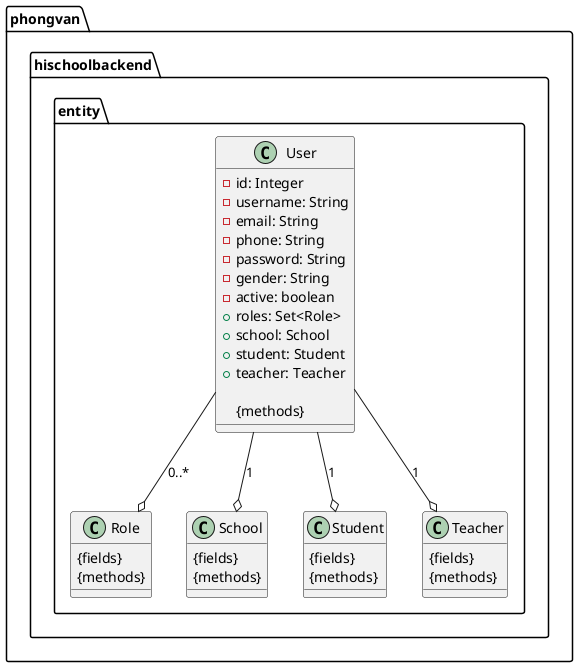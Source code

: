 @startuml
package "phongvan.hischoolbackend.entity" {
    class User {
        - id: Integer
        - username: String
        - email: String
        - phone: String
        - password: String
        - gender: String
        - active: boolean
        + roles: Set<Role>
        + school: School
        + student: Student
        + teacher: Teacher

        {methods}
    }

    class Role {
        {fields}
        {methods}
    }

    class School {
        {fields}
        {methods}
    }

    class Student {
        {fields}
        {methods}
    }

    class Teacher {
        {fields}
        {methods}
    }

    User --o Role : 0..*
    User --o School : 1
    User --o Student : 1
    User --o Teacher : 1
}
@enduml
